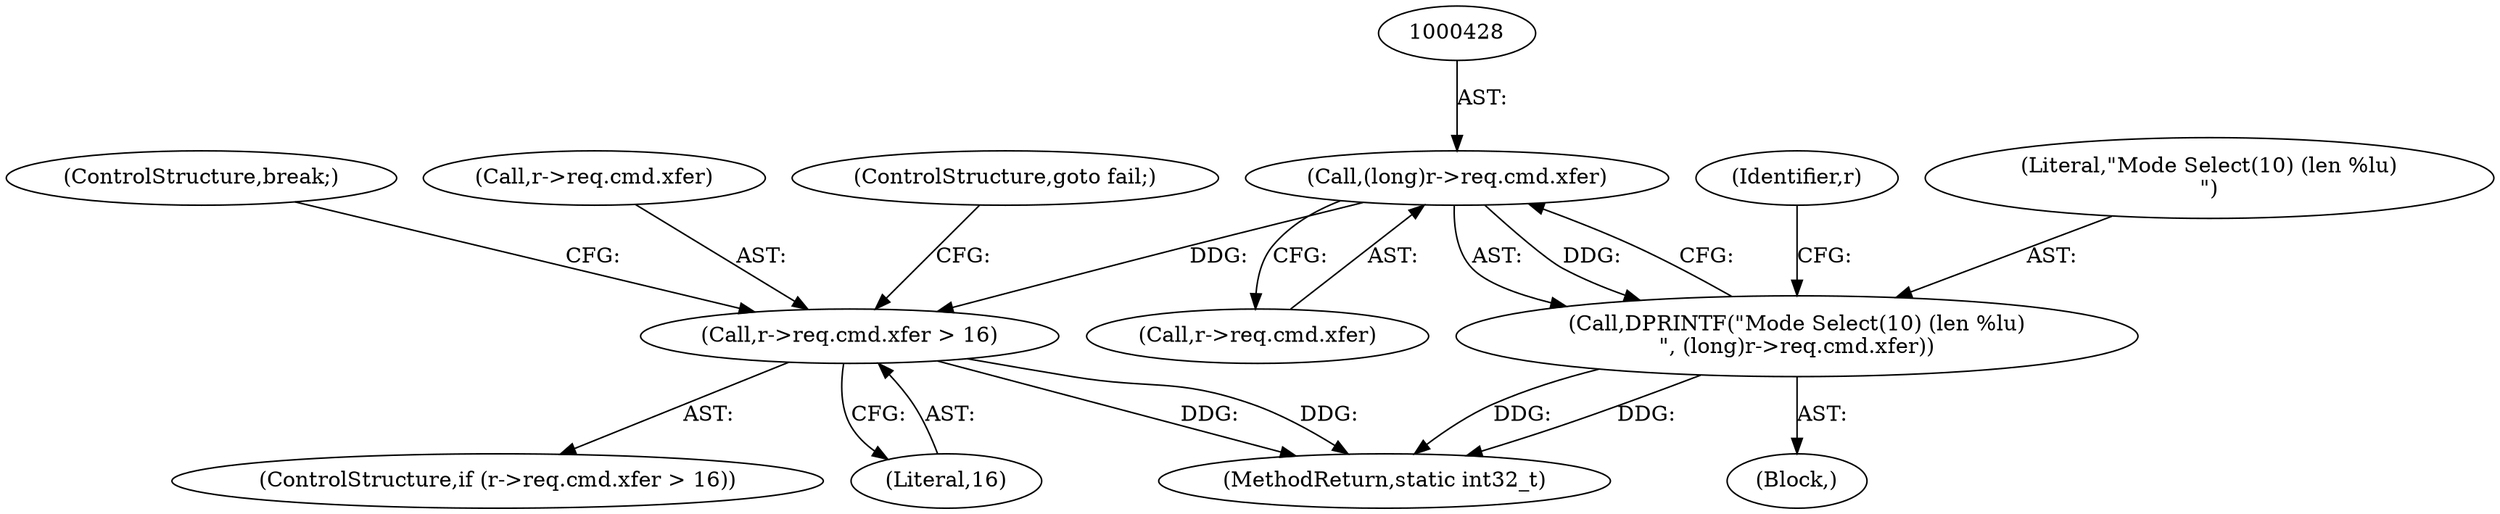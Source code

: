 digraph "0_qemu_7285477ab11831b1cf56e45878a89170dd06d9b9_4@pointer" {
"1000427" [label="(Call,(long)r->req.cmd.xfer)"];
"1000425" [label="(Call,DPRINTF(\"Mode Select(10) (len %lu)\n\", (long)r->req.cmd.xfer))"];
"1000437" [label="(Call,r->req.cmd.xfer > 16)"];
"1000441" [label="(Identifier,r)"];
"1000436" [label="(ControlStructure,if (r->req.cmd.xfer > 16))"];
"1000448" [label="(ControlStructure,break;)"];
"1000180" [label="(Block,)"];
"1000438" [label="(Call,r->req.cmd.xfer)"];
"1000437" [label="(Call,r->req.cmd.xfer > 16)"];
"1000447" [label="(ControlStructure,goto fail;)"];
"1000445" [label="(Literal,16)"];
"1000427" [label="(Call,(long)r->req.cmd.xfer)"];
"1000429" [label="(Call,r->req.cmd.xfer)"];
"1000650" [label="(MethodReturn,static int32_t)"];
"1000425" [label="(Call,DPRINTF(\"Mode Select(10) (len %lu)\n\", (long)r->req.cmd.xfer))"];
"1000426" [label="(Literal,\"Mode Select(10) (len %lu)\n\")"];
"1000427" -> "1000425"  [label="AST: "];
"1000427" -> "1000429"  [label="CFG: "];
"1000428" -> "1000427"  [label="AST: "];
"1000429" -> "1000427"  [label="AST: "];
"1000425" -> "1000427"  [label="CFG: "];
"1000427" -> "1000425"  [label="DDG: "];
"1000427" -> "1000437"  [label="DDG: "];
"1000425" -> "1000180"  [label="AST: "];
"1000426" -> "1000425"  [label="AST: "];
"1000441" -> "1000425"  [label="CFG: "];
"1000425" -> "1000650"  [label="DDG: "];
"1000425" -> "1000650"  [label="DDG: "];
"1000437" -> "1000436"  [label="AST: "];
"1000437" -> "1000445"  [label="CFG: "];
"1000438" -> "1000437"  [label="AST: "];
"1000445" -> "1000437"  [label="AST: "];
"1000447" -> "1000437"  [label="CFG: "];
"1000448" -> "1000437"  [label="CFG: "];
"1000437" -> "1000650"  [label="DDG: "];
"1000437" -> "1000650"  [label="DDG: "];
}
